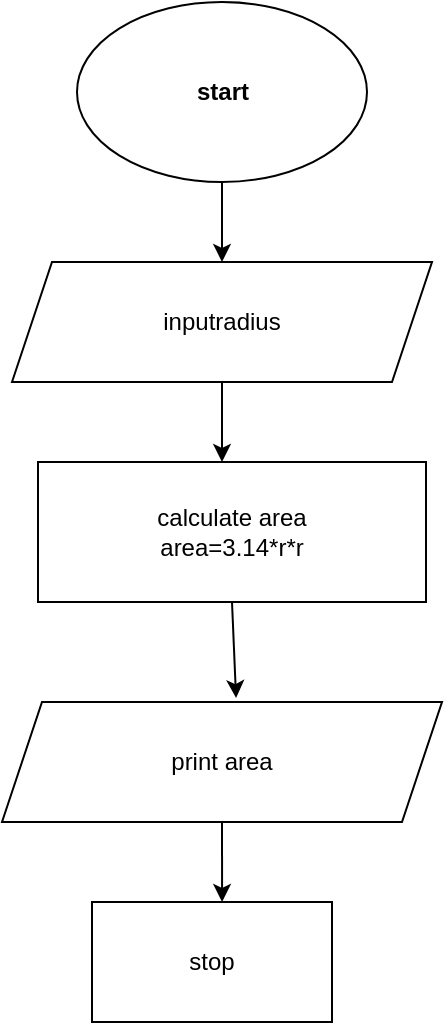 <mxfile version="15.5.9" type="device"><diagram id="L58809W9LdAudt2pstzD" name="Page-1"><mxGraphModel dx="868" dy="482" grid="1" gridSize="10" guides="1" tooltips="1" connect="1" arrows="1" fold="1" page="1" pageScale="1" pageWidth="850" pageHeight="1100" math="0" shadow="0"><root><mxCell id="0"/><mxCell id="1" parent="0"/><mxCell id="4u-Zw1zrGIdYsw3gY8MC-1" value="start" style="ellipse;whiteSpace=wrap;html=1;fontStyle=1" vertex="1" parent="1"><mxGeometry x="357.5" y="40" width="145" height="90" as="geometry"/></mxCell><mxCell id="4u-Zw1zrGIdYsw3gY8MC-4" style="edgeStyle=orthogonalEdgeStyle;rounded=0;orthogonalLoop=1;jettySize=auto;html=1;exitX=1;exitY=0.5;exitDx=0;exitDy=0;" edge="1" parent="1"><mxGeometry relative="1" as="geometry"><mxPoint x="520" y="190" as="targetPoint"/><mxPoint x="520" y="185" as="sourcePoint"/></mxGeometry></mxCell><mxCell id="4u-Zw1zrGIdYsw3gY8MC-5" value="inputradius" style="shape=parallelogram;perimeter=parallelogramPerimeter;whiteSpace=wrap;html=1;fixedSize=1;" vertex="1" parent="1"><mxGeometry x="325" y="170" width="210" height="60" as="geometry"/></mxCell><mxCell id="4u-Zw1zrGIdYsw3gY8MC-6" value="calculate area&lt;br&gt;area=3.14*r*r" style="rounded=0;whiteSpace=wrap;html=1;" vertex="1" parent="1"><mxGeometry x="338" y="270" width="194" height="70" as="geometry"/></mxCell><mxCell id="4u-Zw1zrGIdYsw3gY8MC-7" value="print area" style="shape=parallelogram;perimeter=parallelogramPerimeter;whiteSpace=wrap;html=1;fixedSize=1;" vertex="1" parent="1"><mxGeometry x="320" y="390" width="220" height="60" as="geometry"/></mxCell><mxCell id="4u-Zw1zrGIdYsw3gY8MC-8" value="stop" style="rounded=0;whiteSpace=wrap;html=1;" vertex="1" parent="1"><mxGeometry x="365" y="490" width="120" height="60" as="geometry"/></mxCell><mxCell id="4u-Zw1zrGIdYsw3gY8MC-10" value="" style="endArrow=classic;html=1;rounded=0;exitX=0.5;exitY=1;exitDx=0;exitDy=0;entryX=0.5;entryY=0;entryDx=0;entryDy=0;" edge="1" parent="1" source="4u-Zw1zrGIdYsw3gY8MC-1" target="4u-Zw1zrGIdYsw3gY8MC-5"><mxGeometry width="50" height="50" relative="1" as="geometry"><mxPoint x="400" y="470" as="sourcePoint"/><mxPoint x="420" y="240" as="targetPoint"/></mxGeometry></mxCell><mxCell id="4u-Zw1zrGIdYsw3gY8MC-11" value="" style="endArrow=classic;html=1;rounded=0;exitX=0.5;exitY=1;exitDx=0;exitDy=0;" edge="1" parent="1" source="4u-Zw1zrGIdYsw3gY8MC-5"><mxGeometry width="50" height="50" relative="1" as="geometry"><mxPoint x="400" y="270" as="sourcePoint"/><mxPoint x="430" y="270" as="targetPoint"/><Array as="points"/></mxGeometry></mxCell><mxCell id="4u-Zw1zrGIdYsw3gY8MC-12" value="" style="endArrow=classic;html=1;rounded=0;exitX=0.5;exitY=1;exitDx=0;exitDy=0;entryX=0.532;entryY=-0.033;entryDx=0;entryDy=0;entryPerimeter=0;" edge="1" parent="1" source="4u-Zw1zrGIdYsw3gY8MC-6" target="4u-Zw1zrGIdYsw3gY8MC-7"><mxGeometry width="50" height="50" relative="1" as="geometry"><mxPoint x="400" y="470" as="sourcePoint"/><mxPoint x="450" y="420" as="targetPoint"/></mxGeometry></mxCell><mxCell id="4u-Zw1zrGIdYsw3gY8MC-13" value="" style="endArrow=classic;html=1;rounded=0;exitX=0.5;exitY=1;exitDx=0;exitDy=0;entryX=0.542;entryY=0;entryDx=0;entryDy=0;entryPerimeter=0;" edge="1" parent="1" source="4u-Zw1zrGIdYsw3gY8MC-7" target="4u-Zw1zrGIdYsw3gY8MC-8"><mxGeometry width="50" height="50" relative="1" as="geometry"><mxPoint x="400" y="470" as="sourcePoint"/><mxPoint x="430" y="480" as="targetPoint"/></mxGeometry></mxCell></root></mxGraphModel></diagram></mxfile>